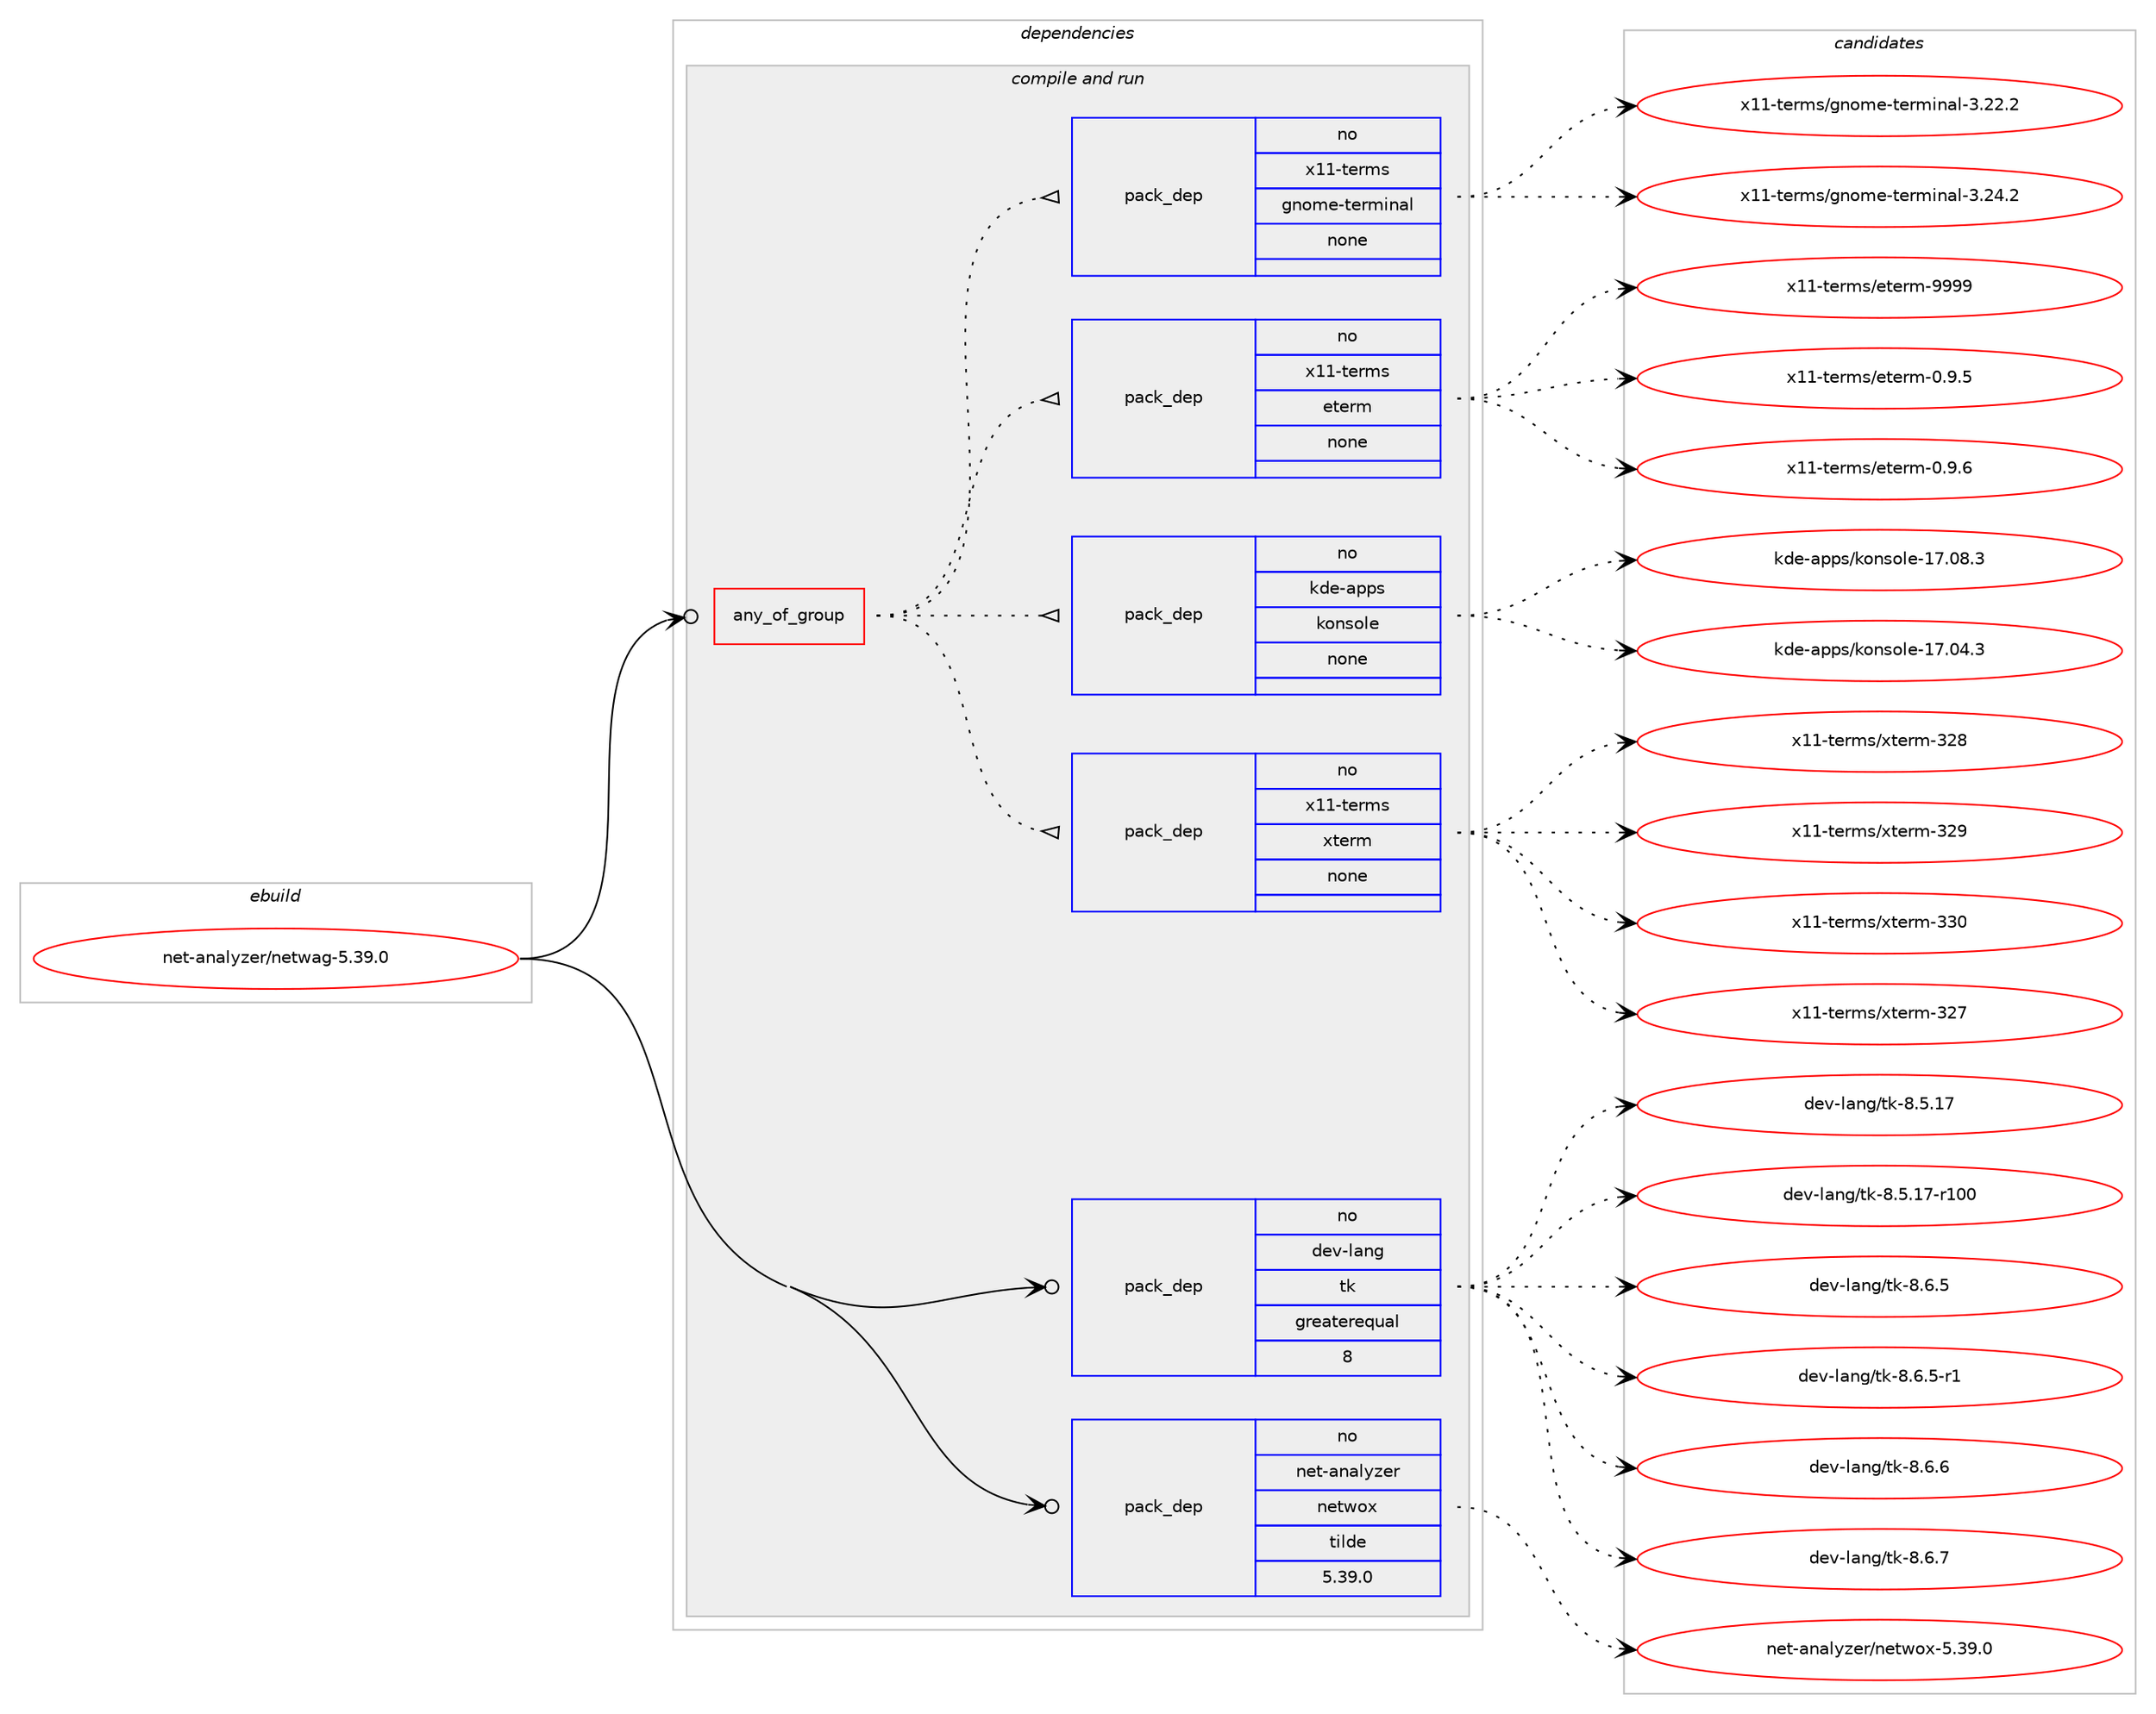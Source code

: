 digraph prolog {

# *************
# Graph options
# *************

newrank=true;
concentrate=true;
compound=true;
graph [rankdir=LR,fontname=Helvetica,fontsize=10,ranksep=1.5];#, ranksep=2.5, nodesep=0.2];
edge  [arrowhead=vee];
node  [fontname=Helvetica,fontsize=10];

# **********
# The ebuild
# **********

subgraph cluster_leftcol {
color=gray;
rank=same;
label=<<i>ebuild</i>>;
id [label="net-analyzer/netwag-5.39.0", color=red, width=4, href="../net-analyzer/netwag-5.39.0.svg"];
}

# ****************
# The dependencies
# ****************

subgraph cluster_midcol {
color=gray;
label=<<i>dependencies</i>>;
subgraph cluster_compile {
fillcolor="#eeeeee";
style=filled;
label=<<i>compile</i>>;
}
subgraph cluster_compileandrun {
fillcolor="#eeeeee";
style=filled;
label=<<i>compile and run</i>>;
subgraph any6383 {
dependency402173 [label=<<TABLE BORDER="0" CELLBORDER="1" CELLSPACING="0" CELLPADDING="4"><TR><TD CELLPADDING="10">any_of_group</TD></TR></TABLE>>, shape=none, color=red];subgraph pack296401 {
dependency402174 [label=<<TABLE BORDER="0" CELLBORDER="1" CELLSPACING="0" CELLPADDING="4" WIDTH="220"><TR><TD ROWSPAN="6" CELLPADDING="30">pack_dep</TD></TR><TR><TD WIDTH="110">no</TD></TR><TR><TD>x11-terms</TD></TR><TR><TD>xterm</TD></TR><TR><TD>none</TD></TR><TR><TD></TD></TR></TABLE>>, shape=none, color=blue];
}
dependency402173:e -> dependency402174:w [weight=20,style="dotted",arrowhead="oinv"];
subgraph pack296402 {
dependency402175 [label=<<TABLE BORDER="0" CELLBORDER="1" CELLSPACING="0" CELLPADDING="4" WIDTH="220"><TR><TD ROWSPAN="6" CELLPADDING="30">pack_dep</TD></TR><TR><TD WIDTH="110">no</TD></TR><TR><TD>kde-apps</TD></TR><TR><TD>konsole</TD></TR><TR><TD>none</TD></TR><TR><TD></TD></TR></TABLE>>, shape=none, color=blue];
}
dependency402173:e -> dependency402175:w [weight=20,style="dotted",arrowhead="oinv"];
subgraph pack296403 {
dependency402176 [label=<<TABLE BORDER="0" CELLBORDER="1" CELLSPACING="0" CELLPADDING="4" WIDTH="220"><TR><TD ROWSPAN="6" CELLPADDING="30">pack_dep</TD></TR><TR><TD WIDTH="110">no</TD></TR><TR><TD>x11-terms</TD></TR><TR><TD>eterm</TD></TR><TR><TD>none</TD></TR><TR><TD></TD></TR></TABLE>>, shape=none, color=blue];
}
dependency402173:e -> dependency402176:w [weight=20,style="dotted",arrowhead="oinv"];
subgraph pack296404 {
dependency402177 [label=<<TABLE BORDER="0" CELLBORDER="1" CELLSPACING="0" CELLPADDING="4" WIDTH="220"><TR><TD ROWSPAN="6" CELLPADDING="30">pack_dep</TD></TR><TR><TD WIDTH="110">no</TD></TR><TR><TD>x11-terms</TD></TR><TR><TD>gnome-terminal</TD></TR><TR><TD>none</TD></TR><TR><TD></TD></TR></TABLE>>, shape=none, color=blue];
}
dependency402173:e -> dependency402177:w [weight=20,style="dotted",arrowhead="oinv"];
}
id:e -> dependency402173:w [weight=20,style="solid",arrowhead="odotvee"];
subgraph pack296405 {
dependency402178 [label=<<TABLE BORDER="0" CELLBORDER="1" CELLSPACING="0" CELLPADDING="4" WIDTH="220"><TR><TD ROWSPAN="6" CELLPADDING="30">pack_dep</TD></TR><TR><TD WIDTH="110">no</TD></TR><TR><TD>dev-lang</TD></TR><TR><TD>tk</TD></TR><TR><TD>greaterequal</TD></TR><TR><TD>8</TD></TR></TABLE>>, shape=none, color=blue];
}
id:e -> dependency402178:w [weight=20,style="solid",arrowhead="odotvee"];
subgraph pack296406 {
dependency402179 [label=<<TABLE BORDER="0" CELLBORDER="1" CELLSPACING="0" CELLPADDING="4" WIDTH="220"><TR><TD ROWSPAN="6" CELLPADDING="30">pack_dep</TD></TR><TR><TD WIDTH="110">no</TD></TR><TR><TD>net-analyzer</TD></TR><TR><TD>netwox</TD></TR><TR><TD>tilde</TD></TR><TR><TD>5.39.0</TD></TR></TABLE>>, shape=none, color=blue];
}
id:e -> dependency402179:w [weight=20,style="solid",arrowhead="odotvee"];
}
subgraph cluster_run {
fillcolor="#eeeeee";
style=filled;
label=<<i>run</i>>;
}
}

# **************
# The candidates
# **************

subgraph cluster_choices {
rank=same;
color=gray;
label=<<i>candidates</i>>;

subgraph choice296401 {
color=black;
nodesep=1;
choice1204949451161011141091154712011610111410945515055 [label="x11-terms/xterm-327", color=red, width=4,href="../x11-terms/xterm-327.svg"];
choice1204949451161011141091154712011610111410945515056 [label="x11-terms/xterm-328", color=red, width=4,href="../x11-terms/xterm-328.svg"];
choice1204949451161011141091154712011610111410945515057 [label="x11-terms/xterm-329", color=red, width=4,href="../x11-terms/xterm-329.svg"];
choice1204949451161011141091154712011610111410945515148 [label="x11-terms/xterm-330", color=red, width=4,href="../x11-terms/xterm-330.svg"];
dependency402174:e -> choice1204949451161011141091154712011610111410945515055:w [style=dotted,weight="100"];
dependency402174:e -> choice1204949451161011141091154712011610111410945515056:w [style=dotted,weight="100"];
dependency402174:e -> choice1204949451161011141091154712011610111410945515057:w [style=dotted,weight="100"];
dependency402174:e -> choice1204949451161011141091154712011610111410945515148:w [style=dotted,weight="100"];
}
subgraph choice296402 {
color=black;
nodesep=1;
choice1071001014597112112115471071111101151111081014549554648524651 [label="kde-apps/konsole-17.04.3", color=red, width=4,href="../kde-apps/konsole-17.04.3.svg"];
choice1071001014597112112115471071111101151111081014549554648564651 [label="kde-apps/konsole-17.08.3", color=red, width=4,href="../kde-apps/konsole-17.08.3.svg"];
dependency402175:e -> choice1071001014597112112115471071111101151111081014549554648524651:w [style=dotted,weight="100"];
dependency402175:e -> choice1071001014597112112115471071111101151111081014549554648564651:w [style=dotted,weight="100"];
}
subgraph choice296403 {
color=black;
nodesep=1;
choice12049494511610111410911547101116101114109454846574653 [label="x11-terms/eterm-0.9.5", color=red, width=4,href="../x11-terms/eterm-0.9.5.svg"];
choice12049494511610111410911547101116101114109454846574654 [label="x11-terms/eterm-0.9.6", color=red, width=4,href="../x11-terms/eterm-0.9.6.svg"];
choice120494945116101114109115471011161011141094557575757 [label="x11-terms/eterm-9999", color=red, width=4,href="../x11-terms/eterm-9999.svg"];
dependency402176:e -> choice12049494511610111410911547101116101114109454846574653:w [style=dotted,weight="100"];
dependency402176:e -> choice12049494511610111410911547101116101114109454846574654:w [style=dotted,weight="100"];
dependency402176:e -> choice120494945116101114109115471011161011141094557575757:w [style=dotted,weight="100"];
}
subgraph choice296404 {
color=black;
nodesep=1;
choice12049494511610111410911547103110111109101451161011141091051109710845514650504650 [label="x11-terms/gnome-terminal-3.22.2", color=red, width=4,href="../x11-terms/gnome-terminal-3.22.2.svg"];
choice12049494511610111410911547103110111109101451161011141091051109710845514650524650 [label="x11-terms/gnome-terminal-3.24.2", color=red, width=4,href="../x11-terms/gnome-terminal-3.24.2.svg"];
dependency402177:e -> choice12049494511610111410911547103110111109101451161011141091051109710845514650504650:w [style=dotted,weight="100"];
dependency402177:e -> choice12049494511610111410911547103110111109101451161011141091051109710845514650524650:w [style=dotted,weight="100"];
}
subgraph choice296405 {
color=black;
nodesep=1;
choice10010111845108971101034711610745564653464955 [label="dev-lang/tk-8.5.17", color=red, width=4,href="../dev-lang/tk-8.5.17.svg"];
choice1001011184510897110103471161074556465346495545114494848 [label="dev-lang/tk-8.5.17-r100", color=red, width=4,href="../dev-lang/tk-8.5.17-r100.svg"];
choice100101118451089711010347116107455646544653 [label="dev-lang/tk-8.6.5", color=red, width=4,href="../dev-lang/tk-8.6.5.svg"];
choice1001011184510897110103471161074556465446534511449 [label="dev-lang/tk-8.6.5-r1", color=red, width=4,href="../dev-lang/tk-8.6.5-r1.svg"];
choice100101118451089711010347116107455646544654 [label="dev-lang/tk-8.6.6", color=red, width=4,href="../dev-lang/tk-8.6.6.svg"];
choice100101118451089711010347116107455646544655 [label="dev-lang/tk-8.6.7", color=red, width=4,href="../dev-lang/tk-8.6.7.svg"];
dependency402178:e -> choice10010111845108971101034711610745564653464955:w [style=dotted,weight="100"];
dependency402178:e -> choice1001011184510897110103471161074556465346495545114494848:w [style=dotted,weight="100"];
dependency402178:e -> choice100101118451089711010347116107455646544653:w [style=dotted,weight="100"];
dependency402178:e -> choice1001011184510897110103471161074556465446534511449:w [style=dotted,weight="100"];
dependency402178:e -> choice100101118451089711010347116107455646544654:w [style=dotted,weight="100"];
dependency402178:e -> choice100101118451089711010347116107455646544655:w [style=dotted,weight="100"];
}
subgraph choice296406 {
color=black;
nodesep=1;
choice1101011164597110971081211221011144711010111611911112045534651574648 [label="net-analyzer/netwox-5.39.0", color=red, width=4,href="../net-analyzer/netwox-5.39.0.svg"];
dependency402179:e -> choice1101011164597110971081211221011144711010111611911112045534651574648:w [style=dotted,weight="100"];
}
}

}
